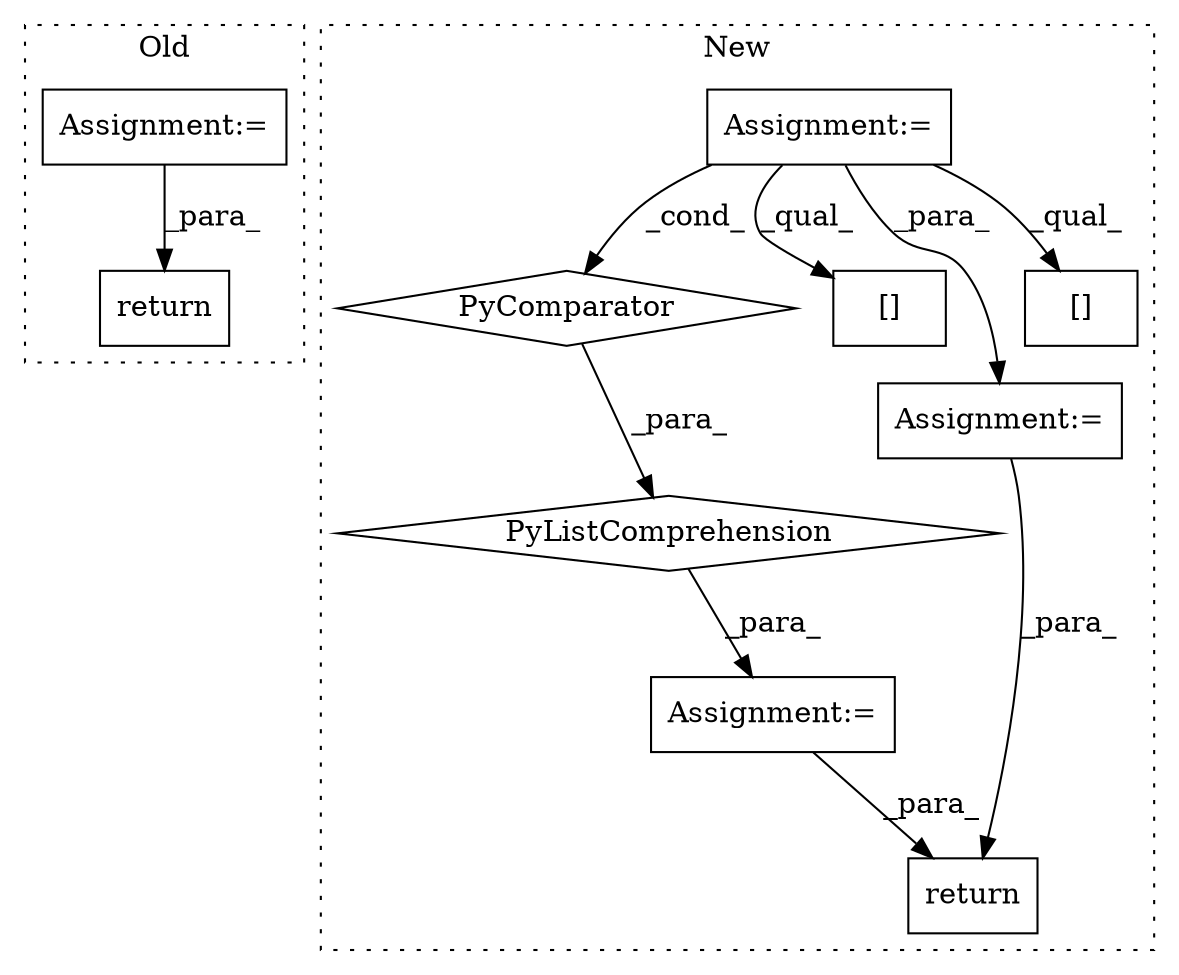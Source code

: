 digraph G {
subgraph cluster0 {
1 [label="return" a="41" s="3737" l="7" shape="box"];
7 [label="Assignment:=" a="7" s="3522" l="1" shape="box"];
label = "Old";
style="dotted";
}
subgraph cluster1 {
2 [label="PyListComprehension" a="109" s="4294" l="107" shape="diamond"];
3 [label="PyComparator" a="113" s="4368" l="25" shape="diamond"];
4 [label="Assignment:=" a="7" s="4011" l="12" shape="box"];
5 [label="return" a="41" s="4697" l="7" shape="box"];
6 [label="Assignment:=" a="7" s="4278" l="1" shape="box"];
8 [label="[]" a="2" s="4581,4606" l="7,1" shape="box"];
9 [label="Assignment:=" a="7" s="4648" l="1" shape="box"];
10 [label="[]" a="2" s="4611,4635" l="7,1" shape="box"];
label = "New";
style="dotted";
}
2 -> 6 [label="_para_"];
3 -> 2 [label="_para_"];
4 -> 8 [label="_qual_"];
4 -> 3 [label="_cond_"];
4 -> 9 [label="_para_"];
4 -> 10 [label="_qual_"];
6 -> 5 [label="_para_"];
7 -> 1 [label="_para_"];
9 -> 5 [label="_para_"];
}